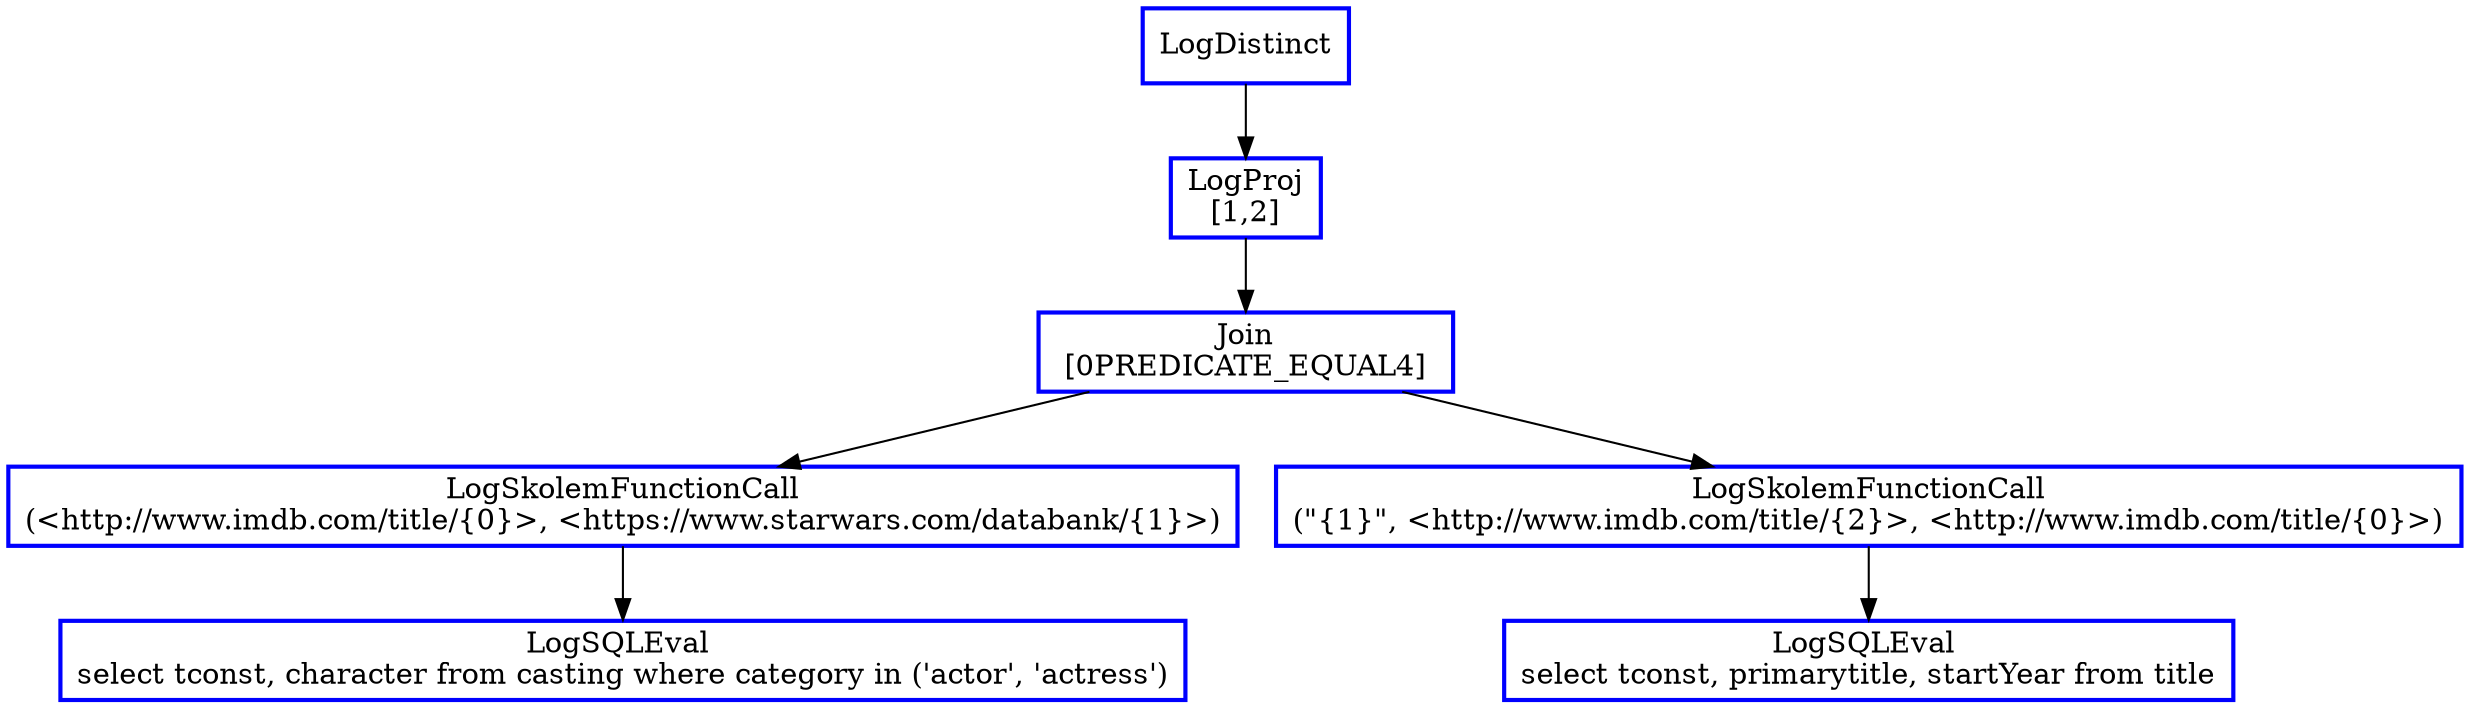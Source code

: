 digraph  g{
node [shape=rectangle, color=black, fontcolor=black, style=bold]
0 [label="LogDistinct" , color = blue] ; 
1 [label="LogProj
[1,2]" , color = blue] ; 
0 -> 1 ; 
2 [label="Join\n [0PREDICATE_EQUAL4] ", color = blue] ; 
1 -> 2 ; 
3 [label="LogSkolemFunctionCall
(<http://www.imdb.com/title/{0}>, <https://www.starwars.com/databank/{1}>)" , color = blue] ; 
2 -> 3 ; 
4 [label="LogSQLEval 
select tconst, character from casting where category in ('actor', 'actress')", color = blue] ; 
3 -> 4 ; 
5 [label="LogSkolemFunctionCall
(\"{1}\", <http://www.imdb.com/title/{2}>, <http://www.imdb.com/title/{0}>)" , color = blue] ; 
2 -> 5 ; 
6 [label="LogSQLEval 
select tconst, primarytitle, startYear from title", color = blue] ; 
5 -> 6 ; 
}

